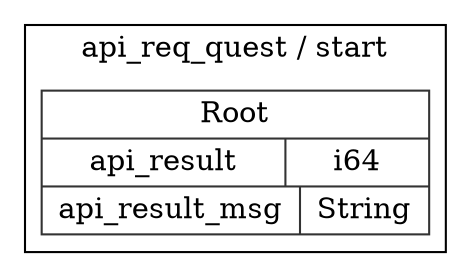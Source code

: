 digraph {
  rankdir=LR;
  subgraph cluster_0 {
    label="api_req_quest / start";
    node [style="filled", color=white, style="solid", color=gray20];
    api_req_quest__start__Root [label="<Root> Root  | { api_result | <api_result> i64 } | { api_result_msg | <api_result_msg> String }", shape=record];
  }
}
